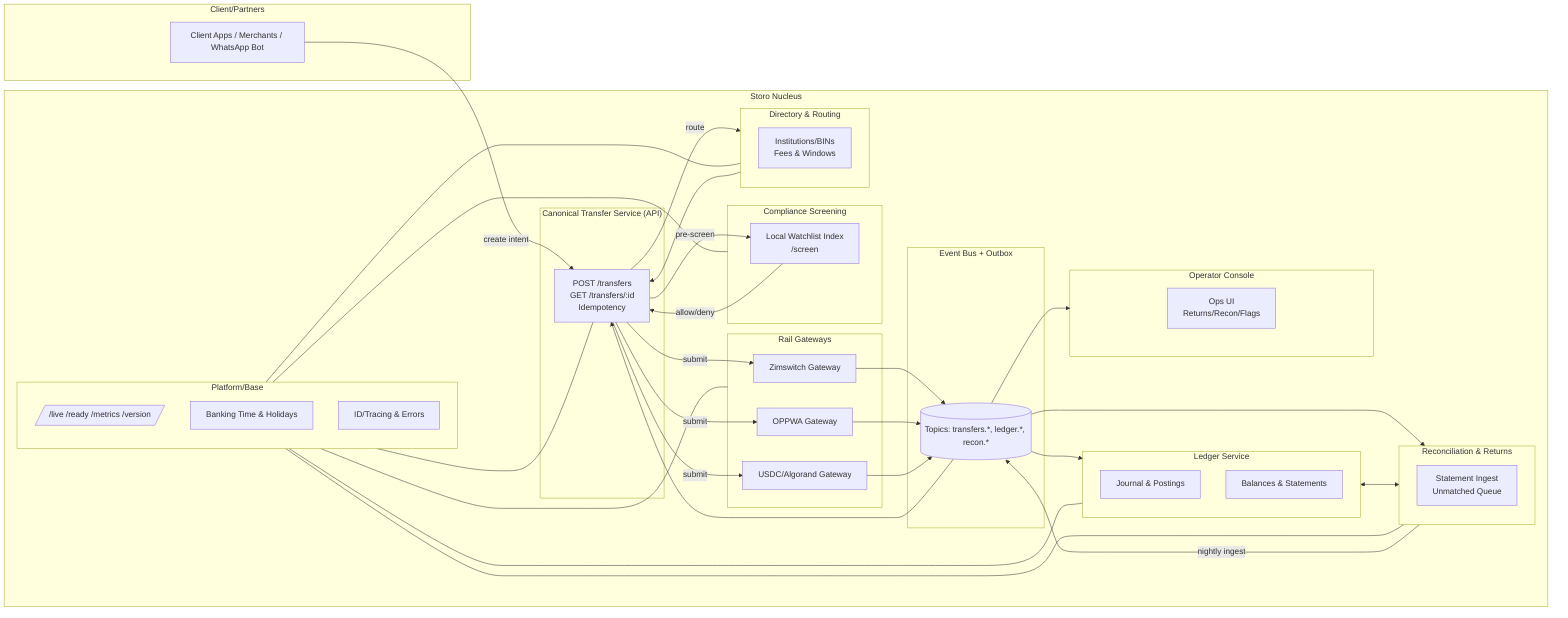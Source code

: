 flowchart LR
  subgraph Client/Partners
    A[Client Apps / Merchants / WhatsApp Bot]
  end

  subgraph Core["Storo Nucleus"]
    direction LR

    subgraph API["Canonical Transfer Service (API)"]
      CTS[POST /transfers<br/>GET /transfers/:id<br/>Idempotency]
    end

    subgraph GW["Rail Gateways"]
      ZG[Zimswitch Gateway]
      OG[OPPWA Gateway]
      UG[USDC/Algorand Gateway]
    end

    subgraph L["Ledger Service"]
      LJ[Journal & Postings]
      LB[Balances & Statements]
    end

    subgraph C["Compliance Screening"]
      CS[Local Watchlist Index<br/>/screen]
    end

    subgraph D["Directory & Routing"]
      DR[Institutions/BINs<br/>Fees & Windows]
    end

    subgraph R["Reconciliation & Returns"]
      RC[Statement Ingest<br/>Unmatched Queue]
    end

    subgraph B["Event Bus + Outbox"]
      EB[(Topics: transfers.*, ledger.*, recon.*)]
    end

    subgraph O["Operator Console"]
      OC[Ops UI<br/>Returns/Recon/Flags]
    end

    subgraph PL["Platform/Base"]
      AD[/ /live /ready /metrics /version /]
      TM[Banking Time & Holidays]
      IDG[ID/Tracing & Errors]
    end
  end

  A -->|create intent| CTS
  CTS -->|pre-screen| CS
  CS -->|allow/deny| CTS
  CTS -->|route| D
  D --> CTS
  CTS -->|submit| ZG
  CTS -->|submit| OG
  CTS -->|submit| UG

  ZG --> EB
  OG --> EB
  UG --> EB

  EB --> CTS
  EB --> L
  EB --> R
  EB --> O

  L <--> R
  R -->|nightly ingest| EB

  OC --- O
  PL --- CTS
  PL --- GW
  PL --- L
  PL --- C
  PL --- D
  PL --- R